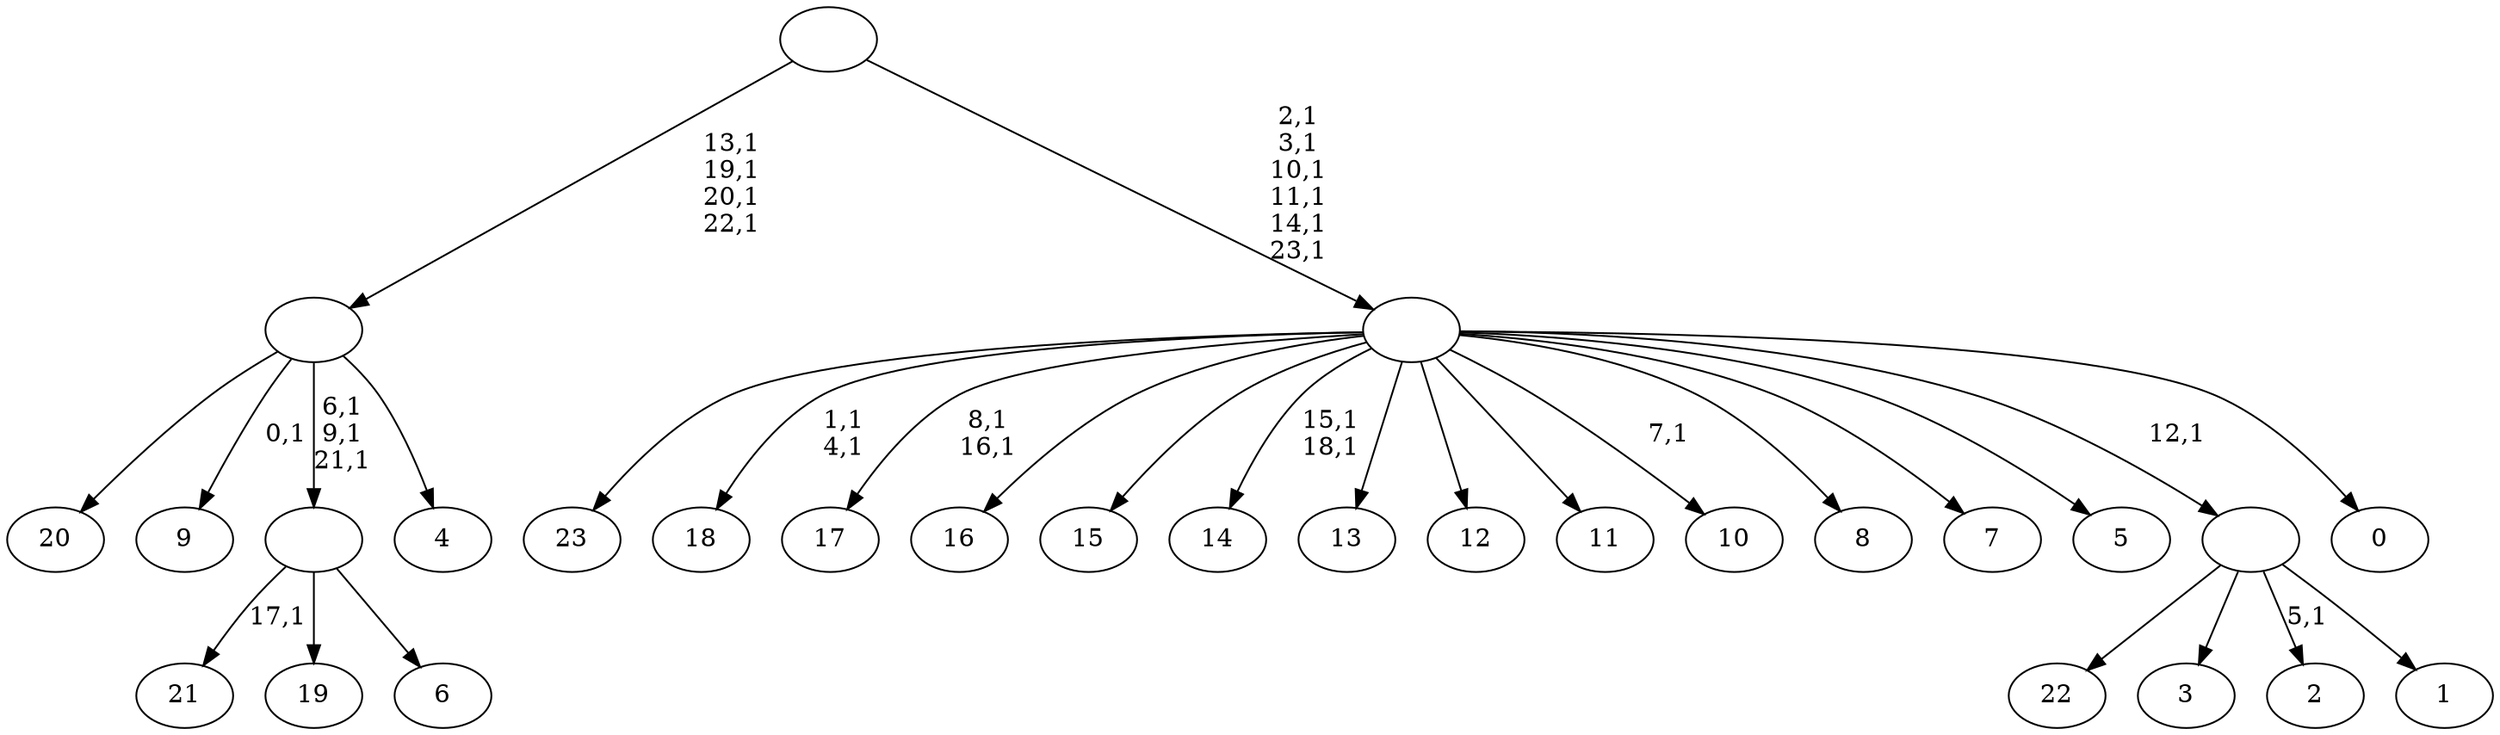 digraph T {
	48 [label="23"]
	47 [label="22"]
	46 [label="21"]
	44 [label="20"]
	43 [label="19"]
	42 [label="18"]
	39 [label="17"]
	36 [label="16"]
	35 [label="15"]
	34 [label="14"]
	31 [label="13"]
	30 [label="12"]
	29 [label="11"]
	28 [label="10"]
	26 [label="9"]
	24 [label="8"]
	23 [label="7"]
	22 [label="6"]
	21 [label=""]
	18 [label="5"]
	17 [label="4"]
	16 [label=""]
	12 [label="3"]
	11 [label="2"]
	9 [label="1"]
	8 [label=""]
	7 [label="0"]
	6 [label=""]
	0 [label=""]
	21 -> 46 [label="17,1"]
	21 -> 43 [label=""]
	21 -> 22 [label=""]
	16 -> 21 [label="6,1\n9,1\n21,1"]
	16 -> 26 [label="0,1"]
	16 -> 44 [label=""]
	16 -> 17 [label=""]
	8 -> 11 [label="5,1"]
	8 -> 47 [label=""]
	8 -> 12 [label=""]
	8 -> 9 [label=""]
	6 -> 28 [label="7,1"]
	6 -> 34 [label="15,1\n18,1"]
	6 -> 39 [label="8,1\n16,1"]
	6 -> 42 [label="1,1\n4,1"]
	6 -> 48 [label=""]
	6 -> 36 [label=""]
	6 -> 35 [label=""]
	6 -> 31 [label=""]
	6 -> 30 [label=""]
	6 -> 29 [label=""]
	6 -> 24 [label=""]
	6 -> 23 [label=""]
	6 -> 18 [label=""]
	6 -> 8 [label="12,1"]
	6 -> 7 [label=""]
	0 -> 6 [label="2,1\n3,1\n10,1\n11,1\n14,1\n23,1"]
	0 -> 16 [label="13,1\n19,1\n20,1\n22,1"]
}
